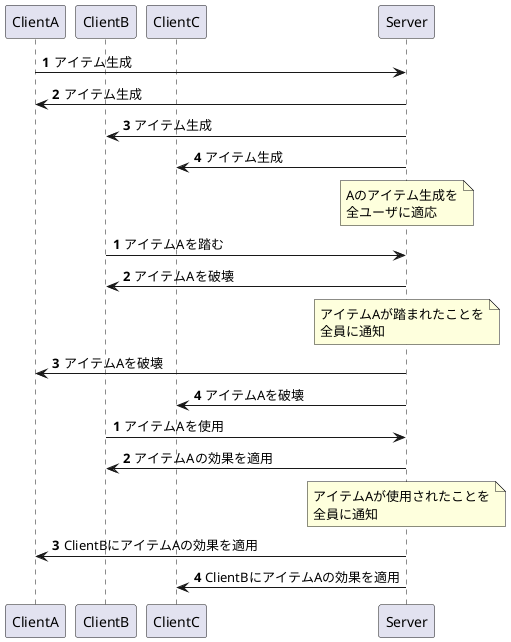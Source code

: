 @startuml
'アイテムシーケンス図(マスタークライアント方式を採用)

participant ClientA
participant ClientB
participant ClientC

participant Server
autonumber
ClientA -> Server : アイテム生成

ClientA <- Server : アイテム生成
ClientB <- Server : アイテム生成
ClientC <- Server : アイテム生成

note over Server
Aのアイテム生成を
全ユーザに適応
end note

autonumber
ClientB -> Server : アイテムAを踏む
ClientB <- Server : アイテムAを破壊
note over Server
アイテムAが踏まれたことを
全員に通知
end note

ClientA <- Server : アイテムAを破壊
ClientC <- Server : アイテムAを破壊

autonumber
ClientB -> Server : アイテムAを使用
ClientB <- Server : アイテムAの効果を適用
note over Server
アイテムAが使用されたことを
全員に通知
end note

ClientA <- Server : ClientBにアイテムAの効果を適用
ClientC <- Server : ClientBにアイテムAの効果を適用
@enduml